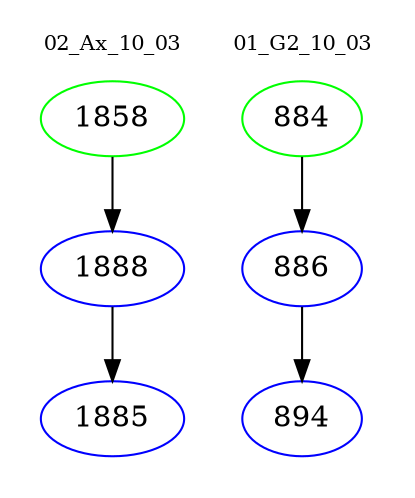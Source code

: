 digraph{
subgraph cluster_0 {
color = white
label = "02_Ax_10_03";
fontsize=10;
T0_1858 [label="1858", color="green"]
T0_1858 -> T0_1888 [color="black"]
T0_1888 [label="1888", color="blue"]
T0_1888 -> T0_1885 [color="black"]
T0_1885 [label="1885", color="blue"]
}
subgraph cluster_1 {
color = white
label = "01_G2_10_03";
fontsize=10;
T1_884 [label="884", color="green"]
T1_884 -> T1_886 [color="black"]
T1_886 [label="886", color="blue"]
T1_886 -> T1_894 [color="black"]
T1_894 [label="894", color="blue"]
}
}
